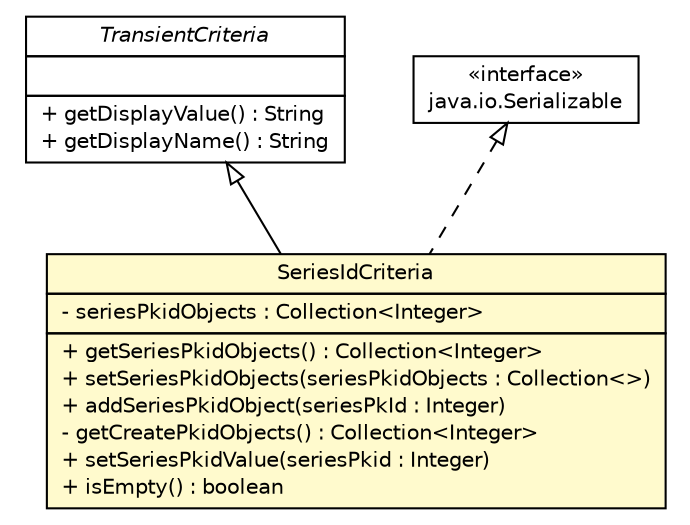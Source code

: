 #!/usr/local/bin/dot
#
# Class diagram 
# Generated by UmlGraph version 4.8 (http://www.spinellis.gr/sw/umlgraph)
#

digraph G {
	edge [fontname="Helvetica",fontsize=10,labelfontname="Helvetica",labelfontsize=10];
	node [fontname="Helvetica",fontsize=10,shape=plaintext];
	// gov.nih.nci.ncia.criteria.SeriesIdCriteria
	c15981 [label=<<table border="0" cellborder="1" cellspacing="0" cellpadding="2" port="p" bgcolor="lemonChiffon" href="./SeriesIdCriteria.html">
		<tr><td><table border="0" cellspacing="0" cellpadding="1">
			<tr><td> SeriesIdCriteria </td></tr>
		</table></td></tr>
		<tr><td><table border="0" cellspacing="0" cellpadding="1">
			<tr><td align="left"> - seriesPkidObjects : Collection&lt;Integer&gt; </td></tr>
		</table></td></tr>
		<tr><td><table border="0" cellspacing="0" cellpadding="1">
			<tr><td align="left"> + getSeriesPkidObjects() : Collection&lt;Integer&gt; </td></tr>
			<tr><td align="left"> + setSeriesPkidObjects(seriesPkidObjects : Collection&lt;&gt;) </td></tr>
			<tr><td align="left"> + addSeriesPkidObject(seriesPkId : Integer) </td></tr>
			<tr><td align="left"> - getCreatePkidObjects() : Collection&lt;Integer&gt; </td></tr>
			<tr><td align="left"> + setSeriesPkidValue(seriesPkid : Integer) </td></tr>
			<tr><td align="left"> + isEmpty() : boolean </td></tr>
		</table></td></tr>
		</table>>, fontname="Helvetica", fontcolor="black", fontsize=10.0];
	//gov.nih.nci.ncia.criteria.SeriesIdCriteria extends gov.nih.nci.ncia.criteria.TransientCriteria
	c16197:p -> c15981:p [dir=back,arrowtail=empty];
	//gov.nih.nci.ncia.criteria.SeriesIdCriteria implements java.io.Serializable
	c16198:p -> c15981:p [dir=back,arrowtail=empty,style=dashed];
	// gov.nih.nci.ncia.criteria.TransientCriteria
	c16197 [label=<<table border="0" cellborder="1" cellspacing="0" cellpadding="2" port="p" href="http://java.sun.com/j2se/1.4.2/docs/api/gov/nih/nci/ncia/criteria/TransientCriteria.html">
		<tr><td><table border="0" cellspacing="0" cellpadding="1">
			<tr><td><font face="Helvetica-Oblique"> TransientCriteria </font></td></tr>
		</table></td></tr>
		<tr><td><table border="0" cellspacing="0" cellpadding="1">
			<tr><td align="left">  </td></tr>
		</table></td></tr>
		<tr><td><table border="0" cellspacing="0" cellpadding="1">
			<tr><td align="left"> + getDisplayValue() : String </td></tr>
			<tr><td align="left"> + getDisplayName() : String </td></tr>
		</table></td></tr>
		</table>>, fontname="Helvetica", fontcolor="black", fontsize=10.0];
	// java.io.Serializable
	c16198 [label=<<table border="0" cellborder="1" cellspacing="0" cellpadding="2" port="p" href="http://java.sun.com/j2se/1.4.2/docs/api/java/io/Serializable.html">
		<tr><td><table border="0" cellspacing="0" cellpadding="1">
			<tr><td> &laquo;interface&raquo; </td></tr>
			<tr><td> java.io.Serializable </td></tr>
		</table></td></tr>
		</table>>, fontname="Helvetica", fontcolor="black", fontsize=10.0];
}

